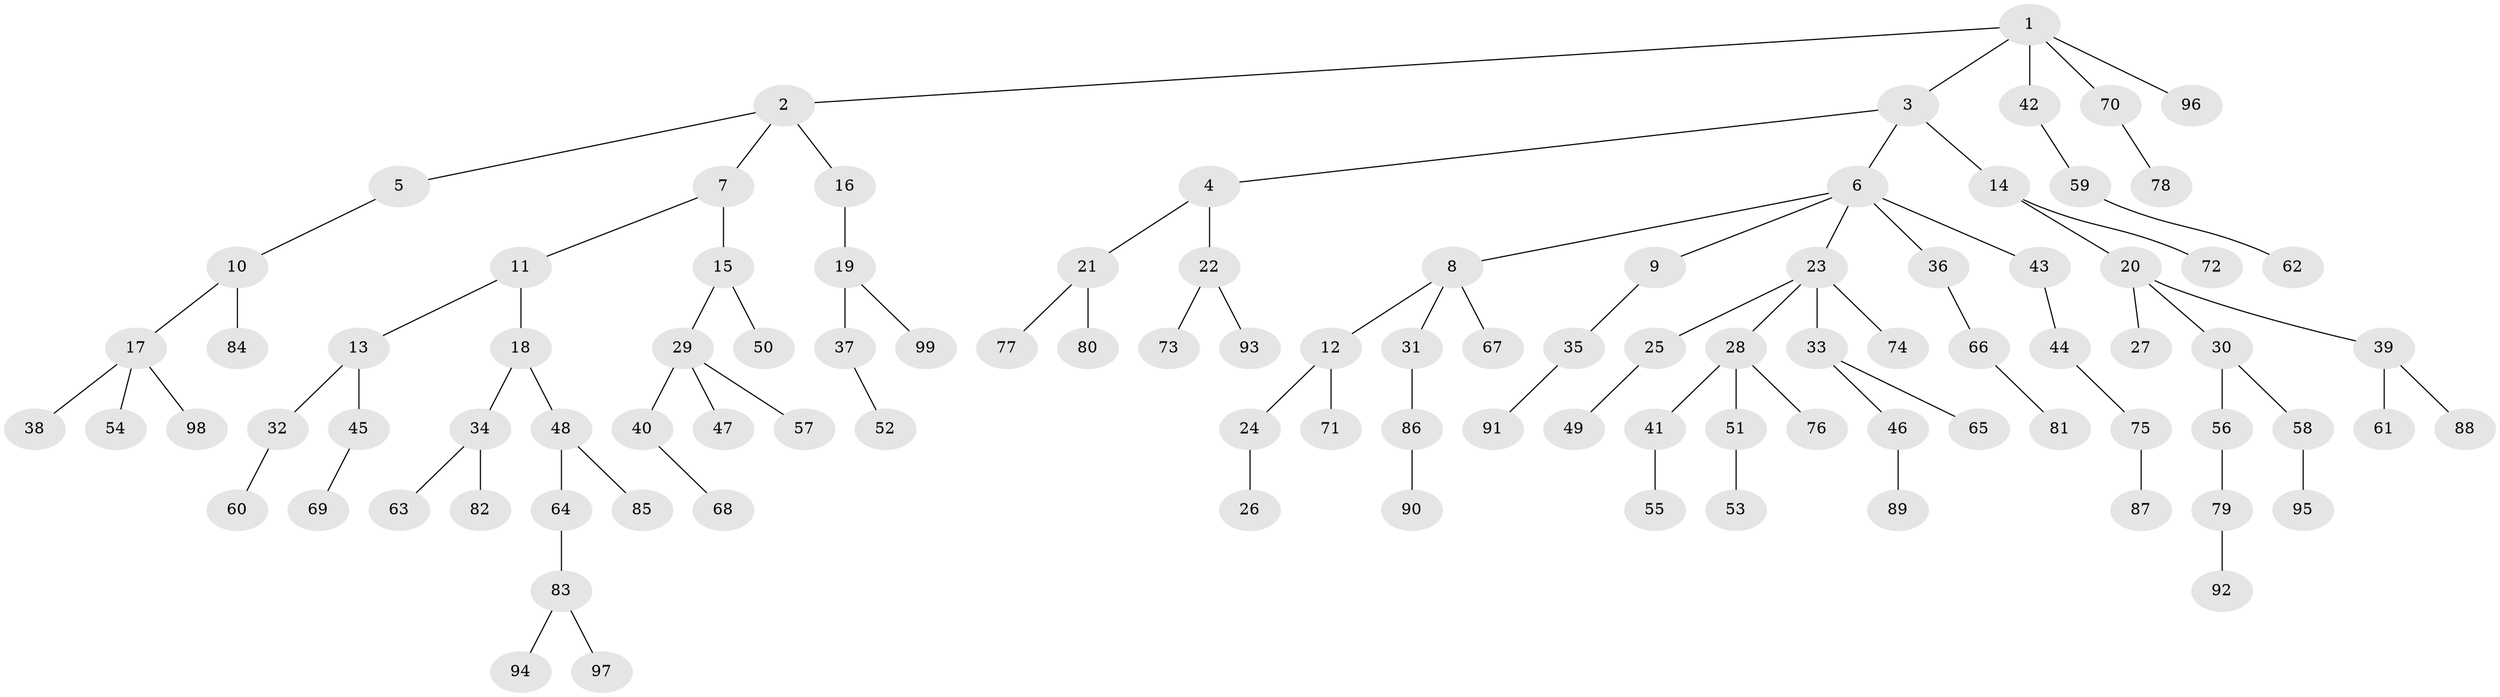 // coarse degree distribution, {5: 0.057971014492753624, 4: 0.057971014492753624, 3: 0.10144927536231885, 2: 0.2463768115942029, 9: 0.014492753623188406, 1: 0.5217391304347826}
// Generated by graph-tools (version 1.1) at 2025/42/03/06/25 10:42:06]
// undirected, 99 vertices, 98 edges
graph export_dot {
graph [start="1"]
  node [color=gray90,style=filled];
  1;
  2;
  3;
  4;
  5;
  6;
  7;
  8;
  9;
  10;
  11;
  12;
  13;
  14;
  15;
  16;
  17;
  18;
  19;
  20;
  21;
  22;
  23;
  24;
  25;
  26;
  27;
  28;
  29;
  30;
  31;
  32;
  33;
  34;
  35;
  36;
  37;
  38;
  39;
  40;
  41;
  42;
  43;
  44;
  45;
  46;
  47;
  48;
  49;
  50;
  51;
  52;
  53;
  54;
  55;
  56;
  57;
  58;
  59;
  60;
  61;
  62;
  63;
  64;
  65;
  66;
  67;
  68;
  69;
  70;
  71;
  72;
  73;
  74;
  75;
  76;
  77;
  78;
  79;
  80;
  81;
  82;
  83;
  84;
  85;
  86;
  87;
  88;
  89;
  90;
  91;
  92;
  93;
  94;
  95;
  96;
  97;
  98;
  99;
  1 -- 2;
  1 -- 3;
  1 -- 42;
  1 -- 70;
  1 -- 96;
  2 -- 5;
  2 -- 7;
  2 -- 16;
  3 -- 4;
  3 -- 6;
  3 -- 14;
  4 -- 21;
  4 -- 22;
  5 -- 10;
  6 -- 8;
  6 -- 9;
  6 -- 23;
  6 -- 36;
  6 -- 43;
  7 -- 11;
  7 -- 15;
  8 -- 12;
  8 -- 31;
  8 -- 67;
  9 -- 35;
  10 -- 17;
  10 -- 84;
  11 -- 13;
  11 -- 18;
  12 -- 24;
  12 -- 71;
  13 -- 32;
  13 -- 45;
  14 -- 20;
  14 -- 72;
  15 -- 29;
  15 -- 50;
  16 -- 19;
  17 -- 38;
  17 -- 54;
  17 -- 98;
  18 -- 34;
  18 -- 48;
  19 -- 37;
  19 -- 99;
  20 -- 27;
  20 -- 30;
  20 -- 39;
  21 -- 77;
  21 -- 80;
  22 -- 73;
  22 -- 93;
  23 -- 25;
  23 -- 28;
  23 -- 33;
  23 -- 74;
  24 -- 26;
  25 -- 49;
  28 -- 41;
  28 -- 51;
  28 -- 76;
  29 -- 40;
  29 -- 47;
  29 -- 57;
  30 -- 56;
  30 -- 58;
  31 -- 86;
  32 -- 60;
  33 -- 46;
  33 -- 65;
  34 -- 63;
  34 -- 82;
  35 -- 91;
  36 -- 66;
  37 -- 52;
  39 -- 61;
  39 -- 88;
  40 -- 68;
  41 -- 55;
  42 -- 59;
  43 -- 44;
  44 -- 75;
  45 -- 69;
  46 -- 89;
  48 -- 64;
  48 -- 85;
  51 -- 53;
  56 -- 79;
  58 -- 95;
  59 -- 62;
  64 -- 83;
  66 -- 81;
  70 -- 78;
  75 -- 87;
  79 -- 92;
  83 -- 94;
  83 -- 97;
  86 -- 90;
}
